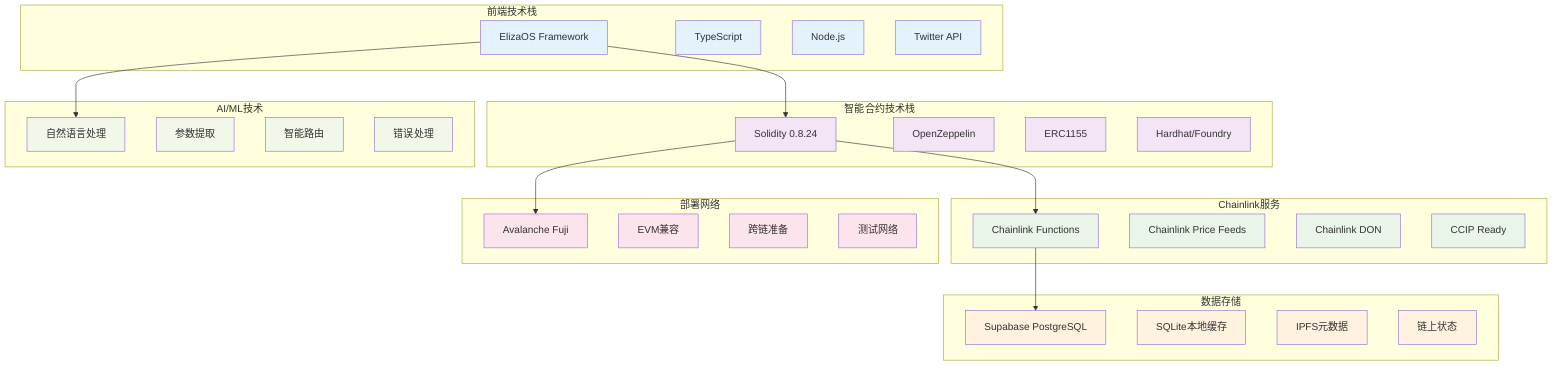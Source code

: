 graph TD
    subgraph "前端技术栈"
        A1[ElizaOS Framework]
        A2[TypeScript]
        A3[Node.js]
        A4[Twitter API]
    end
    
    subgraph "智能合约技术栈"
        B1[Solidity 0.8.24]
        B2[OpenZeppelin]
        B3[ERC1155]
        B4[Hardhat/Foundry]
    end
    
    subgraph "Chainlink服务"
        C1[Chainlink Functions]
        C2[Chainlink Price Feeds]
        C3[Chainlink DON]
        C4[CCIP Ready]
    end
    
    subgraph "数据存储"
        D1[Supabase PostgreSQL]
        D2[SQLite本地缓存]
        D3[IPFS元数据]
        D4[链上状态]
    end
    
    subgraph "部署网络"
        E1[Avalanche Fuji]
        E2[EVM兼容]
        E3[跨链准备]
        E4[测试网络]
    end
    
    subgraph "AI/ML技术"
        F1[自然语言处理]
        F2[参数提取]
        F3[智能路由]
        F4[错误处理]
    end
    
    A1 --> B1
    B1 --> C1
    C1 --> D1
    B1 --> E1
    A1 --> F1
    
    %% 样式
    classDef frontend fill:#e3f2fd
    classDef contract fill:#f3e5f5
    classDef chainlink fill:#e8f5e8
    classDef data fill:#fff3e0
    classDef network fill:#fce4ec
    classDef ai fill:#f1f8e9
    
    class A1,A2,A3,A4 frontend
    class B1,B2,B3,B4 contract
    class C1,C2,C3,C4 chainlink
    class D1,D2,D3,D4 data
    class E1,E2,E3,E4 network
    class F1,F2,F3,F4 ai